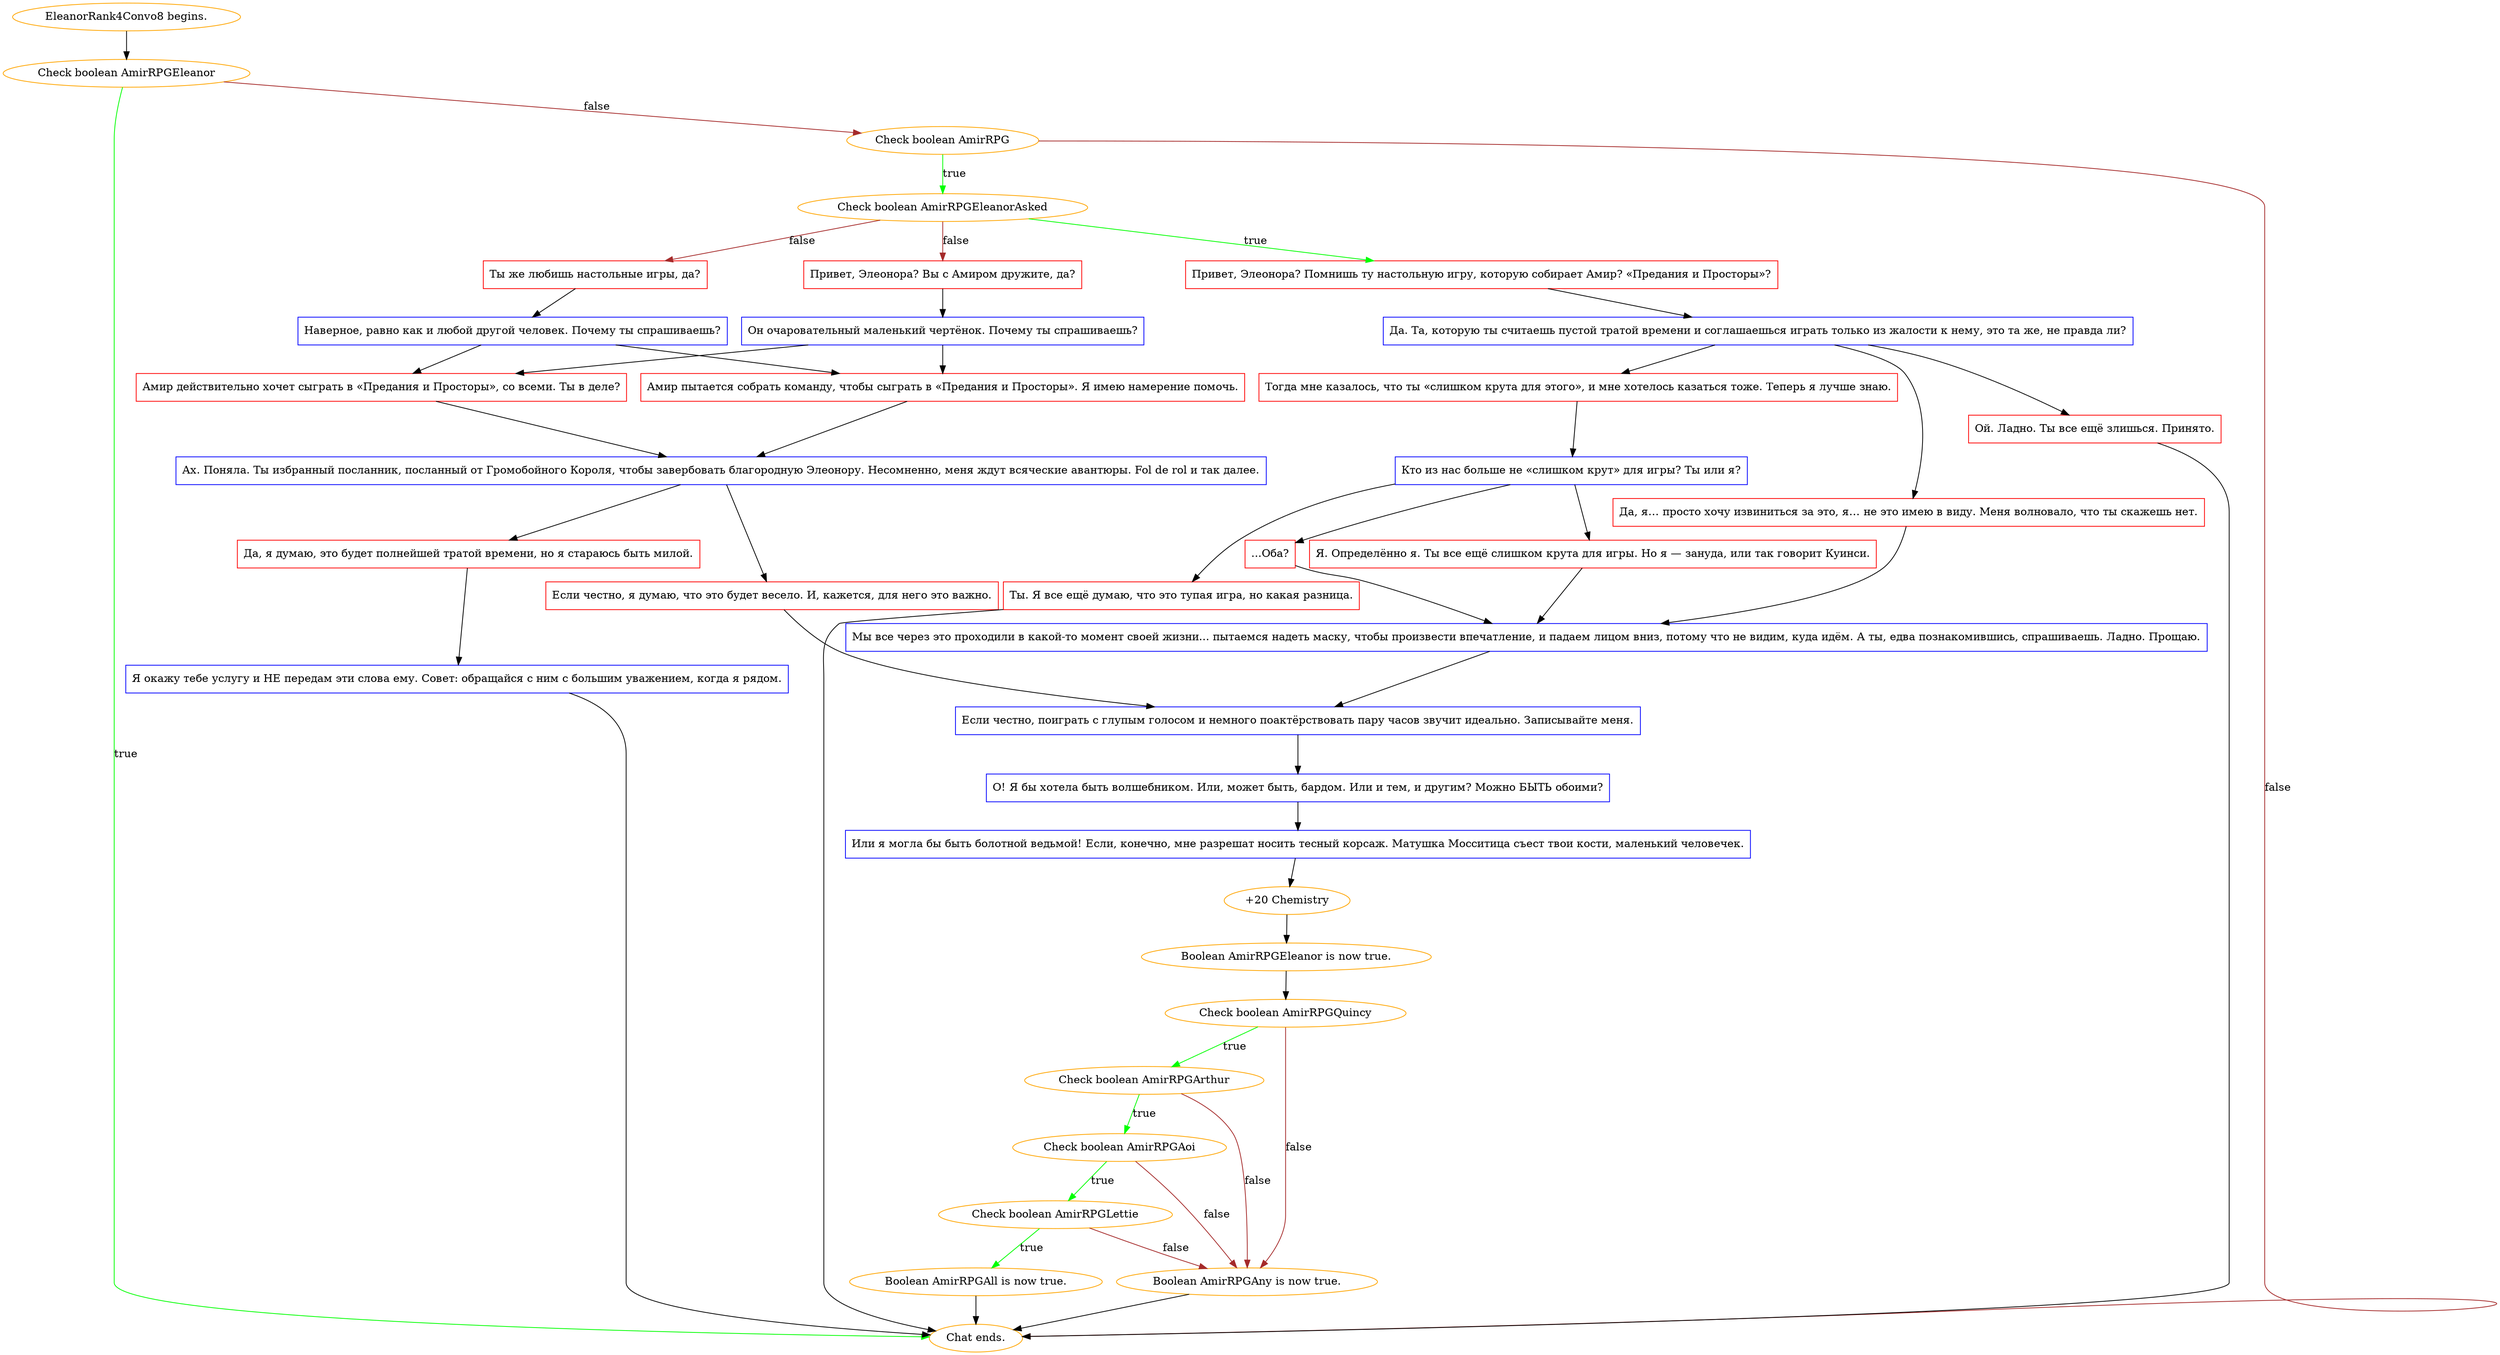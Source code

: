 digraph {
	"EleanorRank4Convo8 begins." [color=orange];
		"EleanorRank4Convo8 begins." -> j1650638022;
	j1650638022 [label="Check boolean AmirRPGEleanor",color=orange];
		j1650638022 -> "Chat ends." [label=true,color=green];
		j1650638022 -> j3079612182 [label=false,color=brown];
	"Chat ends." [color=orange];
	j3079612182 [label="Check boolean AmirRPG",color=orange];
		j3079612182 -> j1871124460 [label=true,color=green];
		j3079612182 -> "Chat ends." [label=false,color=brown];
	j1871124460 [label="Check boolean AmirRPGEleanorAsked",color=orange];
		j1871124460 -> j190070448 [label=true,color=green];
		j1871124460 -> j1491497507 [label=false,color=brown];
		j1871124460 -> j2293862720 [label=false,color=brown];
	j190070448 [label="Привет, Элеонора? Помнишь ту настольную игру, которую собирает Амир? «Предания и Просторы»?",shape=box,color=red];
		j190070448 -> j2093888898;
	j1491497507 [label="Привет, Элеонора? Вы с Амиром дружите, да?",shape=box,color=red];
		j1491497507 -> j660339632;
	j2293862720 [label="Ты же любишь настольные игры, да?",shape=box,color=red];
		j2293862720 -> j930851886;
	j2093888898 [label="Да. Та, которую ты считаешь пустой тратой времени и соглашаешься играть только из жалости к нему, это та же, не правда ли?",shape=box,color=blue];
		j2093888898 -> j318566036;
		j2093888898 -> j1253947101;
		j2093888898 -> j1394351798;
	j660339632 [label="Он очаровательный маленький чертёнок. Почему ты спрашиваешь?",shape=box,color=blue];
		j660339632 -> j2136649823;
		j660339632 -> j3376388031;
	j930851886 [label="Наверное, равно как и любой другой человек. Почему ты спрашиваешь?",shape=box,color=blue];
		j930851886 -> j2136649823;
		j930851886 -> j3376388031;
	j318566036 [label="Ой. Ладно. Ты все ещё злишься. Принято.",shape=box,color=red];
		j318566036 -> "Chat ends.";
	j1253947101 [label="Тогда мне казалось, что ты «слишком крута для этого», и мне хотелось казаться тоже. Теперь я лучше знаю.",shape=box,color=red];
		j1253947101 -> j2323678438;
	j1394351798 [label="Да, я… ​​просто хочу извиниться за это, я… не это имею в виду. Меня волновало, что ты скажешь нет.",shape=box,color=red];
		j1394351798 -> j975883389;
	j2136649823 [label="Амир пытается собрать команду, чтобы сыграть в «Предания и Просторы». Я имею намерение помочь.",shape=box,color=red];
		j2136649823 -> j3663311790;
	j3376388031 [label="Амир действительно хочет сыграть в «Предания и Просторы», со всеми. Ты в деле?",shape=box,color=red];
		j3376388031 -> j3663311790;
	j2323678438 [label="Кто из нас больше не «слишком крут» для игры? Ты или я?",shape=box,color=blue];
		j2323678438 -> j2953906875;
		j2323678438 -> j2259332921;
		j2323678438 -> j2473550547;
	j975883389 [label="Мы все через это проходили в какой-то момент своей жизни... пытаемся надеть маску, чтобы произвести впечатление, и падаем лицом вниз, потому что не видим, куда идём. А ты, едва познакомившись, спрашиваешь. Ладно. Прощаю.",shape=box,color=blue];
		j975883389 -> j3776997319;
	j3663311790 [label="Ах. Поняла. Ты избранный посланник, посланный от Громобойного Короля, чтобы завербовать благородную Элеонору. Несомненно, меня ждут всяческие авантюры. Fol de rol и так далее.",shape=box,color=blue];
		j3663311790 -> j3626458363;
		j3663311790 -> j944529132;
	j2953906875 [label="Ты. Я все ещё думаю, что это тупая игра, но какая разница.",shape=box,color=red];
		j2953906875 -> "Chat ends.";
	j2259332921 [label="Я. Определённо я. Ты все ещё слишком крута для игры. Но я — зануда, или так говорит Куинси.",shape=box,color=red];
		j2259332921 -> j975883389;
	j2473550547 [label="...Оба?",shape=box,color=red];
		j2473550547 -> j975883389;
	j3776997319 [label="Если честно, поиграть с глупым голосом и немного поактёрствовать пару часов звучит идеально. Записывайте меня.",shape=box,color=blue];
		j3776997319 -> j2792426587;
	j3626458363 [label="Если честно, я думаю, что это будет весело. И, кажется, для него это важно.",shape=box,color=red];
		j3626458363 -> j3776997319;
	j944529132 [label="Да, я думаю, это будет полнейшей тратой времени, но я стараюсь быть милой.",shape=box,color=red];
		j944529132 -> j1797262633;
	j2792426587 [label="О! Я бы хотела быть волшебником. Или, может быть, бардом. Или и тем, и другим? Можно БЫТЬ обоими?",shape=box,color=blue];
		j2792426587 -> j2186668299;
	j1797262633 [label="Я окажу тебе услугу и НЕ передам эти слова ему. Совет: обращайся с ним с большим уважением, когда я рядом.",shape=box,color=blue];
		j1797262633 -> "Chat ends.";
	j2186668299 [label="Или я могла бы быть болотной ведьмой! Если, конечно, мне разрешат носить тесный корсаж. Матушка Мосситица съест твои кости, маленький человечек.",shape=box,color=blue];
		j2186668299 -> j465888453;
	j465888453 [label="+20 Chemistry",color=orange];
		j465888453 -> j3536246707;
	j3536246707 [label="Boolean AmirRPGEleanor is now true.",color=orange];
		j3536246707 -> j341292291;
	j341292291 [label="Check boolean AmirRPGQuincy",color=orange];
		j341292291 -> j3041201257 [label=true,color=green];
		j341292291 -> j1992773596 [label=false,color=brown];
	j3041201257 [label="Check boolean AmirRPGArthur",color=orange];
		j3041201257 -> j3736142330 [label=true,color=green];
		j3041201257 -> j1992773596 [label=false,color=brown];
	j1992773596 [label="Boolean AmirRPGAny is now true.",color=orange];
		j1992773596 -> "Chat ends.";
	j3736142330 [label="Check boolean AmirRPGAoi",color=orange];
		j3736142330 -> j3776937837 [label=true,color=green];
		j3736142330 -> j1992773596 [label=false,color=brown];
	j3776937837 [label="Check boolean AmirRPGLettie",color=orange];
		j3776937837 -> j2677000302 [label=true,color=green];
		j3776937837 -> j1992773596 [label=false,color=brown];
	j2677000302 [label="Boolean AmirRPGAll is now true.",color=orange];
		j2677000302 -> "Chat ends.";
}